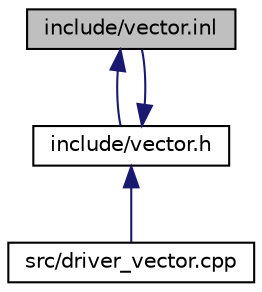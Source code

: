 digraph "include/vector.inl"
{
  edge [fontname="Helvetica",fontsize="10",labelfontname="Helvetica",labelfontsize="10"];
  node [fontname="Helvetica",fontsize="10",shape=record];
  Node3 [label="include/vector.inl",height=0.2,width=0.4,color="black", fillcolor="grey75", style="filled", fontcolor="black"];
  Node3 -> Node4 [dir="back",color="midnightblue",fontsize="10",style="solid",fontname="Helvetica"];
  Node4 [label="include/vector.h",height=0.2,width=0.4,color="black", fillcolor="white", style="filled",URL="$d6/d68/vector_8h.html"];
  Node4 -> Node5 [dir="back",color="midnightblue",fontsize="10",style="solid",fontname="Helvetica"];
  Node5 [label="src/driver_vector.cpp",height=0.2,width=0.4,color="black", fillcolor="white", style="filled",URL="$d3/dcb/driver__vector_8cpp.html"];
  Node4 -> Node3 [dir="back",color="midnightblue",fontsize="10",style="solid",fontname="Helvetica"];
}
